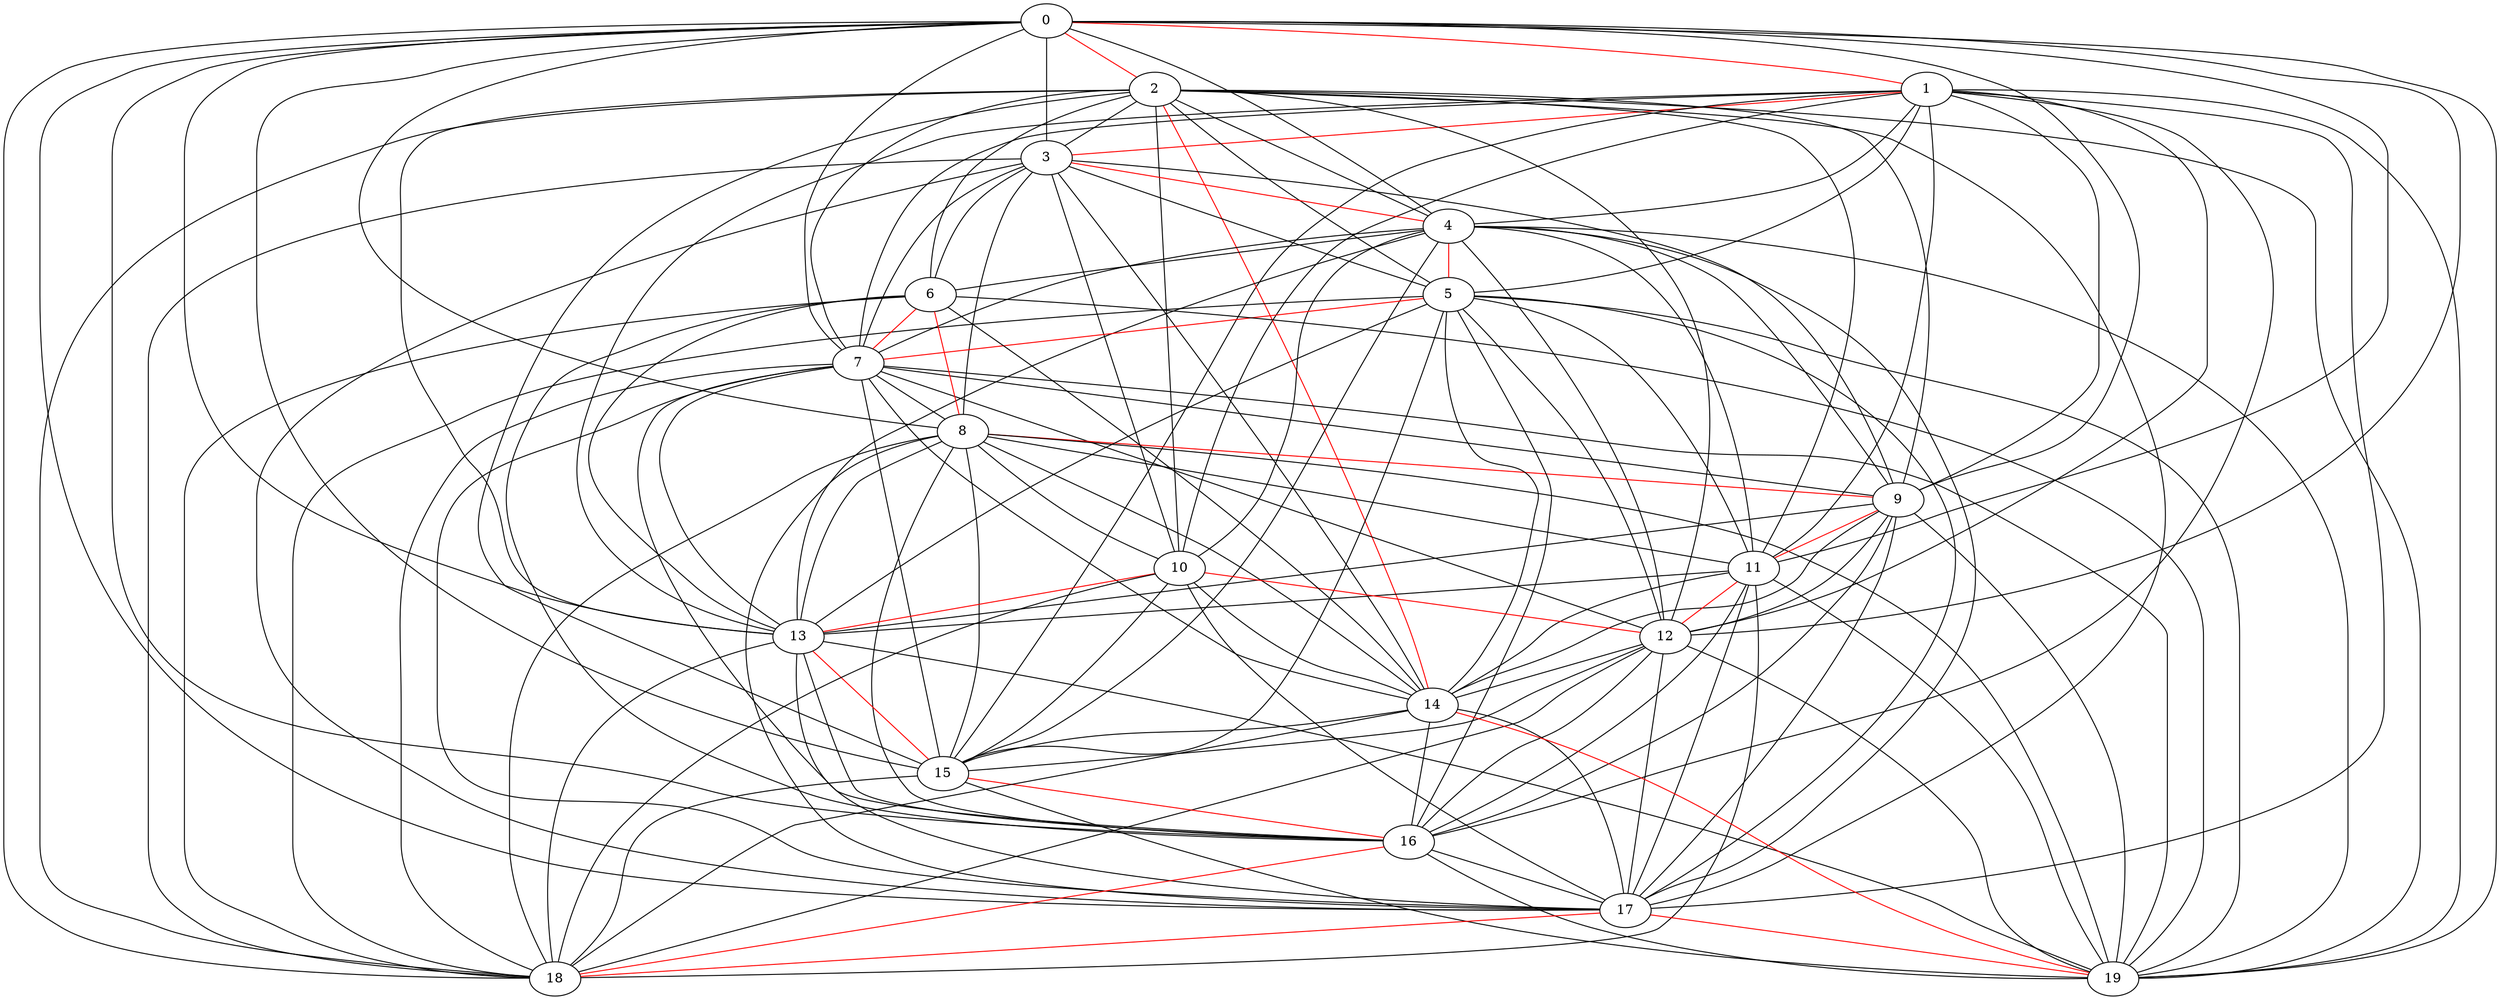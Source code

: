 graph G{
0--1 [color=red];
0--2 [color=red];
0--3;
0--4;
0--7;
0--8;
0--9;
0--11;
0--12;
0--13;
0--15;
0--16;
0--17;
0--18;
0--19;
1--3 [color=red];
1--4;
1--5;
1--7;
1--9;
1--10;
1--11;
1--12;
1--13;
1--15;
1--16;
1--17;
1--19;
2--3;
2--4;
2--5;
2--6;
2--7;
2--9;
2--10;
2--11;
2--12;
2--13;
2--14 [color=red];
2--15;
2--17;
2--18;
2--19;
3--4 [color=red];
3--5;
3--6;
3--7;
3--8;
3--9;
3--10;
3--14;
3--17;
3--18;
4--5 [color=red];
4--6;
4--7;
4--9;
4--10;
4--11;
4--12;
4--13;
4--15;
4--17;
4--19;
5--7 [color=red];
5--11;
5--12;
5--13;
5--14;
5--15;
5--16;
5--17;
5--18;
5--19;
6--7 [color=red];
6--8 [color=red];
6--13;
6--14;
6--16;
6--18;
6--19;
7--8;
7--9;
7--12;
7--13;
7--14;
7--15;
7--16;
7--17;
7--18;
7--19;
8--9 [color=red];
8--10;
8--11;
8--13;
8--14;
8--15;
8--16;
8--17;
8--18;
8--19;
9--11 [color=red];
9--12;
9--13;
9--14;
9--16;
9--17;
9--19;
10--12 [color=red];
10--13 [color=red];
10--14;
10--15;
10--17;
10--18;
11--12 [color=red];
11--13;
11--14;
11--16;
11--17;
11--18;
11--19;
12--14;
12--15;
12--16;
12--17;
12--18;
12--19;
13--15 [color=red];
13--16;
13--17;
13--18;
13--19;
14--15;
14--16;
14--17;
14--18;
14--19 [color=red];
15--16 [color=red];
15--18;
15--19;
16--17;
16--18 [color=red];
16--19;
17--18 [color=red];
17--19 [color=red];
}